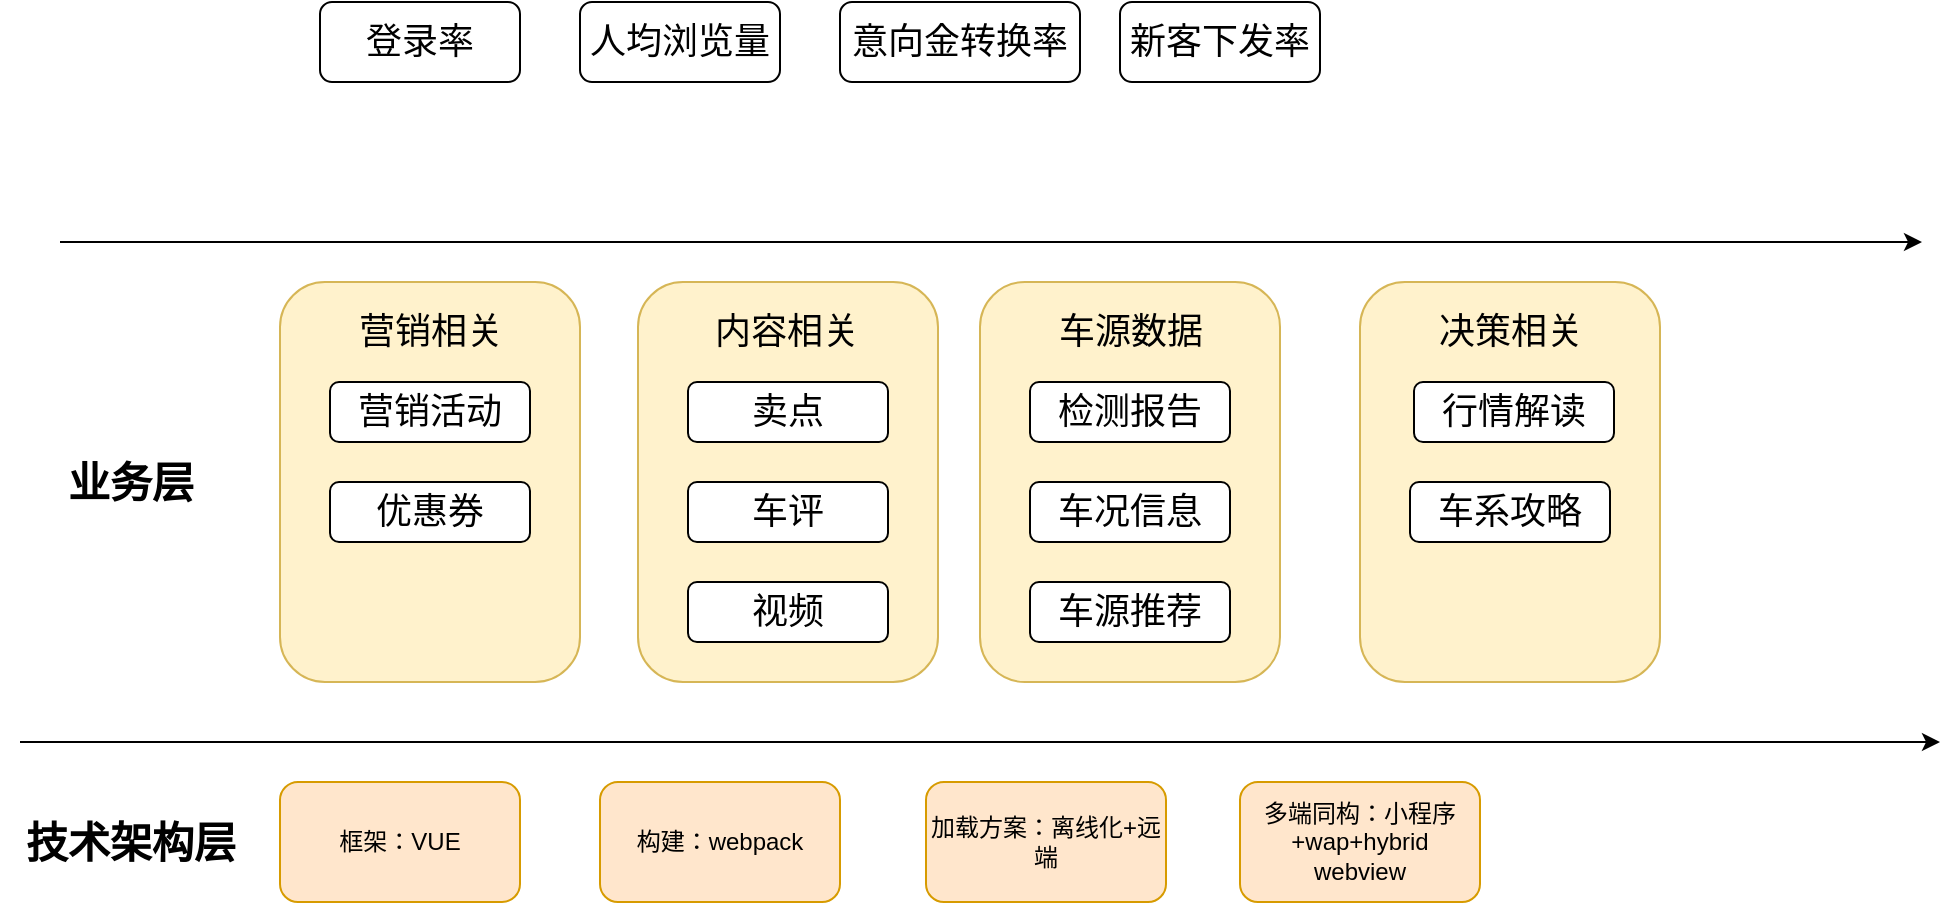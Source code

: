 <mxfile version="20.4.0" type="github">
  <diagram id="W-UAkzZELc-Sj6Iz1dOh" name="第 1 页">
    <mxGraphModel dx="946" dy="590" grid="1" gridSize="10" guides="1" tooltips="1" connect="1" arrows="1" fold="1" page="1" pageScale="1" pageWidth="827" pageHeight="1169" math="0" shadow="0">
      <root>
        <mxCell id="0" />
        <mxCell id="1" parent="0" />
        <mxCell id="AgKNpUZEFoszEdBgo3Z_-1" value="" style="endArrow=classic;html=1;rounded=0;" edge="1" parent="1">
          <mxGeometry width="50" height="50" relative="1" as="geometry">
            <mxPoint x="30" y="490" as="sourcePoint" />
            <mxPoint x="990" y="490" as="targetPoint" />
          </mxGeometry>
        </mxCell>
        <mxCell id="AgKNpUZEFoszEdBgo3Z_-2" value="框架：VUE" style="rounded=1;whiteSpace=wrap;html=1;fillColor=#ffe6cc;strokeColor=#d79b00;" vertex="1" parent="1">
          <mxGeometry x="160" y="510" width="120" height="60" as="geometry" />
        </mxCell>
        <mxCell id="AgKNpUZEFoszEdBgo3Z_-3" value="构建：webpack" style="rounded=1;whiteSpace=wrap;html=1;fillColor=#ffe6cc;strokeColor=#d79b00;" vertex="1" parent="1">
          <mxGeometry x="320" y="510" width="120" height="60" as="geometry" />
        </mxCell>
        <mxCell id="AgKNpUZEFoszEdBgo3Z_-4" value="多端同构：小程序+wap+hybrid webview" style="rounded=1;whiteSpace=wrap;html=1;fillColor=#ffe6cc;strokeColor=#d79b00;" vertex="1" parent="1">
          <mxGeometry x="640" y="510" width="120" height="60" as="geometry" />
        </mxCell>
        <mxCell id="AgKNpUZEFoszEdBgo3Z_-5" value="加载方案：离线化+远端" style="rounded=1;whiteSpace=wrap;html=1;fillColor=#ffe6cc;strokeColor=#d79b00;" vertex="1" parent="1">
          <mxGeometry x="483" y="510" width="120" height="60" as="geometry" />
        </mxCell>
        <mxCell id="AgKNpUZEFoszEdBgo3Z_-7" value="&lt;b&gt;&lt;font style=&quot;font-size: 21px;&quot;&gt;技术架构层&lt;/font&gt;&lt;/b&gt;" style="text;html=1;align=center;verticalAlign=middle;resizable=0;points=[];autosize=1;strokeColor=none;fillColor=none;" vertex="1" parent="1">
          <mxGeometry x="20" y="520" width="130" height="40" as="geometry" />
        </mxCell>
        <mxCell id="AgKNpUZEFoszEdBgo3Z_-10" value="&lt;b&gt;&lt;font style=&quot;font-size: 21px;&quot;&gt;业务层&lt;/font&gt;&lt;/b&gt;" style="text;html=1;align=center;verticalAlign=middle;resizable=0;points=[];autosize=1;strokeColor=none;fillColor=none;" vertex="1" parent="1">
          <mxGeometry x="40" y="340" width="90" height="40" as="geometry" />
        </mxCell>
        <mxCell id="AgKNpUZEFoszEdBgo3Z_-11" value="" style="rounded=1;whiteSpace=wrap;html=1;fontSize=21;fillColor=#fff2cc;strokeColor=#d6b656;" vertex="1" parent="1">
          <mxGeometry x="160" y="260" width="150" height="200" as="geometry" />
        </mxCell>
        <mxCell id="AgKNpUZEFoszEdBgo3Z_-12" value="营销活动" style="rounded=1;whiteSpace=wrap;html=1;fontSize=18;" vertex="1" parent="1">
          <mxGeometry x="185" y="310" width="100" height="30" as="geometry" />
        </mxCell>
        <mxCell id="AgKNpUZEFoszEdBgo3Z_-13" value="优惠券" style="rounded=1;whiteSpace=wrap;html=1;fontSize=18;" vertex="1" parent="1">
          <mxGeometry x="185" y="360" width="100" height="30" as="geometry" />
        </mxCell>
        <mxCell id="AgKNpUZEFoszEdBgo3Z_-14" value="营销相关" style="text;html=1;strokeColor=none;fillColor=none;align=center;verticalAlign=middle;whiteSpace=wrap;rounded=0;fontSize=18;" vertex="1" parent="1">
          <mxGeometry x="192.5" y="270" width="85" height="30" as="geometry" />
        </mxCell>
        <mxCell id="AgKNpUZEFoszEdBgo3Z_-15" value="" style="rounded=1;whiteSpace=wrap;html=1;fontSize=21;fillColor=#fff2cc;strokeColor=#d6b656;" vertex="1" parent="1">
          <mxGeometry x="339" y="260" width="150" height="200" as="geometry" />
        </mxCell>
        <mxCell id="AgKNpUZEFoszEdBgo3Z_-16" value="内容相关" style="text;html=1;strokeColor=none;fillColor=none;align=center;verticalAlign=middle;whiteSpace=wrap;rounded=0;fontSize=18;" vertex="1" parent="1">
          <mxGeometry x="371" y="270" width="85" height="30" as="geometry" />
        </mxCell>
        <mxCell id="AgKNpUZEFoszEdBgo3Z_-17" value="视频" style="rounded=1;whiteSpace=wrap;html=1;fontSize=18;" vertex="1" parent="1">
          <mxGeometry x="364" y="410" width="100" height="30" as="geometry" />
        </mxCell>
        <mxCell id="AgKNpUZEFoszEdBgo3Z_-18" value="车评" style="rounded=1;whiteSpace=wrap;html=1;fontSize=18;" vertex="1" parent="1">
          <mxGeometry x="364" y="360" width="100" height="30" as="geometry" />
        </mxCell>
        <mxCell id="AgKNpUZEFoszEdBgo3Z_-19" value="卖点" style="rounded=1;whiteSpace=wrap;html=1;fontSize=18;" vertex="1" parent="1">
          <mxGeometry x="364" y="310" width="100" height="30" as="geometry" />
        </mxCell>
        <mxCell id="AgKNpUZEFoszEdBgo3Z_-20" value="" style="rounded=1;whiteSpace=wrap;html=1;fontSize=21;fillColor=#fff2cc;strokeColor=#d6b656;" vertex="1" parent="1">
          <mxGeometry x="510" y="260" width="150" height="200" as="geometry" />
        </mxCell>
        <mxCell id="AgKNpUZEFoszEdBgo3Z_-21" value="车源数据" style="text;html=1;strokeColor=none;fillColor=none;align=center;verticalAlign=middle;whiteSpace=wrap;rounded=0;fontSize=18;" vertex="1" parent="1">
          <mxGeometry x="542.5" y="270" width="85" height="30" as="geometry" />
        </mxCell>
        <mxCell id="AgKNpUZEFoszEdBgo3Z_-22" value="检测报告" style="rounded=1;whiteSpace=wrap;html=1;fontSize=18;" vertex="1" parent="1">
          <mxGeometry x="535" y="310" width="100" height="30" as="geometry" />
        </mxCell>
        <mxCell id="AgKNpUZEFoszEdBgo3Z_-23" value="车况信息" style="rounded=1;whiteSpace=wrap;html=1;fontSize=18;" vertex="1" parent="1">
          <mxGeometry x="535" y="360" width="100" height="30" as="geometry" />
        </mxCell>
        <mxCell id="AgKNpUZEFoszEdBgo3Z_-24" value="" style="rounded=1;whiteSpace=wrap;html=1;fontSize=21;fillColor=#fff2cc;strokeColor=#d6b656;" vertex="1" parent="1">
          <mxGeometry x="700" y="260" width="150" height="200" as="geometry" />
        </mxCell>
        <mxCell id="AgKNpUZEFoszEdBgo3Z_-25" value="决策相关" style="text;html=1;strokeColor=none;fillColor=none;align=center;verticalAlign=middle;whiteSpace=wrap;rounded=0;fontSize=18;" vertex="1" parent="1">
          <mxGeometry x="732.5" y="270" width="85" height="30" as="geometry" />
        </mxCell>
        <mxCell id="AgKNpUZEFoszEdBgo3Z_-26" value="车源推荐" style="rounded=1;whiteSpace=wrap;html=1;fontSize=18;" vertex="1" parent="1">
          <mxGeometry x="535" y="410" width="100" height="30" as="geometry" />
        </mxCell>
        <mxCell id="AgKNpUZEFoszEdBgo3Z_-27" value="行情解读" style="rounded=1;whiteSpace=wrap;html=1;fontSize=18;" vertex="1" parent="1">
          <mxGeometry x="727" y="310" width="100" height="30" as="geometry" />
        </mxCell>
        <mxCell id="AgKNpUZEFoszEdBgo3Z_-28" value="车系攻略" style="rounded=1;whiteSpace=wrap;html=1;fontSize=18;" vertex="1" parent="1">
          <mxGeometry x="725" y="360" width="100" height="30" as="geometry" />
        </mxCell>
        <mxCell id="AgKNpUZEFoszEdBgo3Z_-29" value="" style="endArrow=classic;html=1;rounded=0;fontSize=18;" edge="1" parent="1">
          <mxGeometry width="50" height="50" relative="1" as="geometry">
            <mxPoint x="50" y="240" as="sourcePoint" />
            <mxPoint x="981" y="240" as="targetPoint" />
          </mxGeometry>
        </mxCell>
        <mxCell id="AgKNpUZEFoszEdBgo3Z_-30" value="登录率" style="rounded=1;whiteSpace=wrap;html=1;fontSize=18;" vertex="1" parent="1">
          <mxGeometry x="180" y="120" width="100" height="40" as="geometry" />
        </mxCell>
        <mxCell id="AgKNpUZEFoszEdBgo3Z_-31" value="人均浏览量&lt;span style=&quot;color: rgba(0, 0, 0, 0); font-family: monospace; font-size: 0px; text-align: start;&quot;&gt;%3CmxGraphModel%3E%3Croot%3E%3CmxCell%20id%3D%220%22%2F%3E%3CmxCell%20id%3D%221%22%20parent%3D%220%22%2F%3E%3CmxCell%20id%3D%222%22%20value%3D%22%E7%99%BB%E5%BD%95%E7%8E%87%22%20style%3D%22rounded%3D1%3BwhiteSpace%3Dwrap%3Bhtml%3D1%3BfontSize%3D18%3B%22%20vertex%3D%221%22%20parent%3D%221%22%3E%3CmxGeometry%20x%3D%22180%22%20y%3D%22120%22%20width%3D%22100%22%20height%3D%2240%22%20as%3D%22geometry%22%2F%3E%3C%2FmxCell%3E%3C%2Froot%3E%3C%2FmxGraphModel%3E&lt;/span&gt;" style="rounded=1;whiteSpace=wrap;html=1;fontSize=18;" vertex="1" parent="1">
          <mxGeometry x="310" y="120" width="100" height="40" as="geometry" />
        </mxCell>
        <mxCell id="AgKNpUZEFoszEdBgo3Z_-32" value="意向金转换率" style="rounded=1;whiteSpace=wrap;html=1;fontSize=18;" vertex="1" parent="1">
          <mxGeometry x="440" y="120" width="120" height="40" as="geometry" />
        </mxCell>
        <mxCell id="AgKNpUZEFoszEdBgo3Z_-33" value="新客下发率" style="rounded=1;whiteSpace=wrap;html=1;fontSize=18;" vertex="1" parent="1">
          <mxGeometry x="580" y="120" width="100" height="40" as="geometry" />
        </mxCell>
      </root>
    </mxGraphModel>
  </diagram>
</mxfile>
